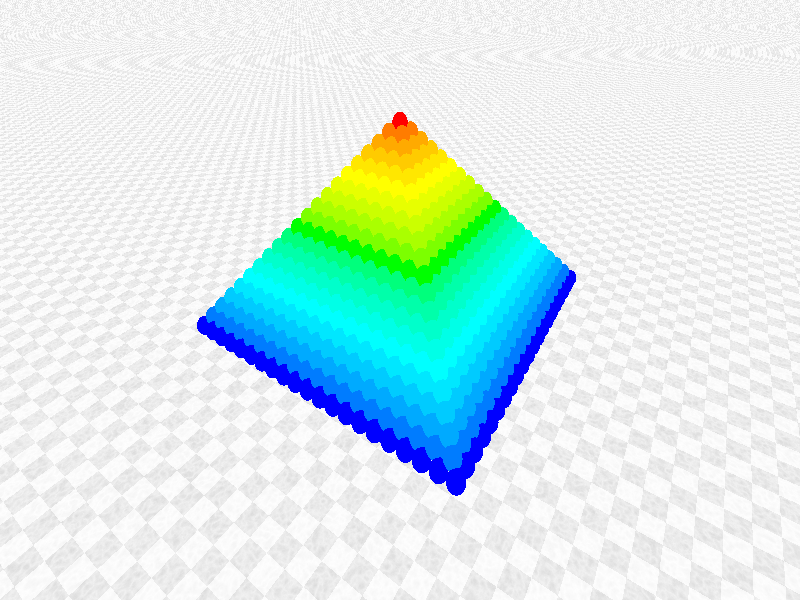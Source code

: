 #include "colors.inc"                                   
#include "textures.inc"

#declare hor_res=1920;
#declare ver_res=1080;

#declare pol_red=texture { Polished_Chrome
    pigment{ color rgb<0.8,0,0.05> } 
    normal { bumps 0.5 scale 0.05 }              
} 
            
#declare l=8;
#declare tex=array[l]{Yellow_Pine,Sandalwood,Rosewood,Rust,Gold_Metal,pol_red,Polished_Chrome,Spun_Brass};  
#declare s = seed(12345);


camera {
    location <10, 10, -15>
    look_at  <0, 0,  0>  
    right 16/9*x
}   

light_source { <2, 5, -20> color White}  

plane{<0,1,0>,1 
    hollow  
    texture{
        pigment{
            bozo turbulence 0.85 scale 1.0 translate<5,0,0>
            color_map{
                 [0.5 rgb <0.20, 0.20, 1.0>]
                 [0.6 rgb <1,1,1>]
                 [1.0 rgb <0.5,0.5,0.5>]
            }
        }
        finish {ambient 1 diffuse 0} }      
        scale 10000
}  

#declare TileNormal=normal{
    gradient x 2 
    slope_map{
        [0 <0, 1>] 
        [.05 <1, 0>] 
        [.95 <1, 0>] 
        [1 <0, -1>]
    }
} 

plane { <0, 1, 0>, -5.2
    pigment{ 
        checker
        pigment { granite color_map { [0 rgb 1][1 rgb .9] } }
        pigment { granite color_map { [0 rgb .9][1 rgb .7] } }
    }
    finish { specular 1 }
    normal{
        average normal_map{
            [1 TileNormal]
            [1 TileNormal rotate y*90]
        }
    }
}  

#declare cs = function{ 
  spline { 
    000, <1,0,0>   
    025, <1,1,0>
    050, <0,1,0>
    075, <0,1,1>
    100, <0,0,1>
  }
  }

#declare basis=7.0;
#declare r=0.5;
#declare d=r*2.0;
#declare aus=10;         
#declare anz=20;
#declare c=20;
 
#declare pyramid=union{ 
    #for(h,0,anz) 
    #declare percent=h/anz*100;
#declare plate=union{
      #for(i,0,h) 
        #for(j,0,h)  
           
              sphere{
                <0,20,0>,  d
                 texture{
                            /*tex[int(rand(s)*l)]*/   
                            pigment {color cs(percent)}   
                            /*
                            finish { phong 1}  
                            rotate z*int(rand(s)*360)
                            */
                 }    
                     translate <i*2*d,-h,j*2*d> 
              }     
             
        #end
      #end
}   
object{plate translate <-h,0,-h>}
#end
}

object{pyramid scale 0.3}                   
                                           

                 


                 



